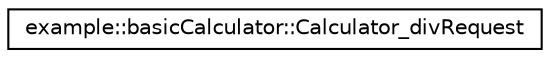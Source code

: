 digraph G
{
  edge [fontname="Helvetica",fontsize="10",labelfontname="Helvetica",labelfontsize="10"];
  node [fontname="Helvetica",fontsize="10",shape=record];
  rankdir="LR";
  Node1 [label="example::basicCalculator::Calculator_divRequest",height=0.2,width=0.4,color="black", fillcolor="white", style="filled",URL="$classexample_1_1basic_calculator_1_1_calculator__div_request.html"];
}
